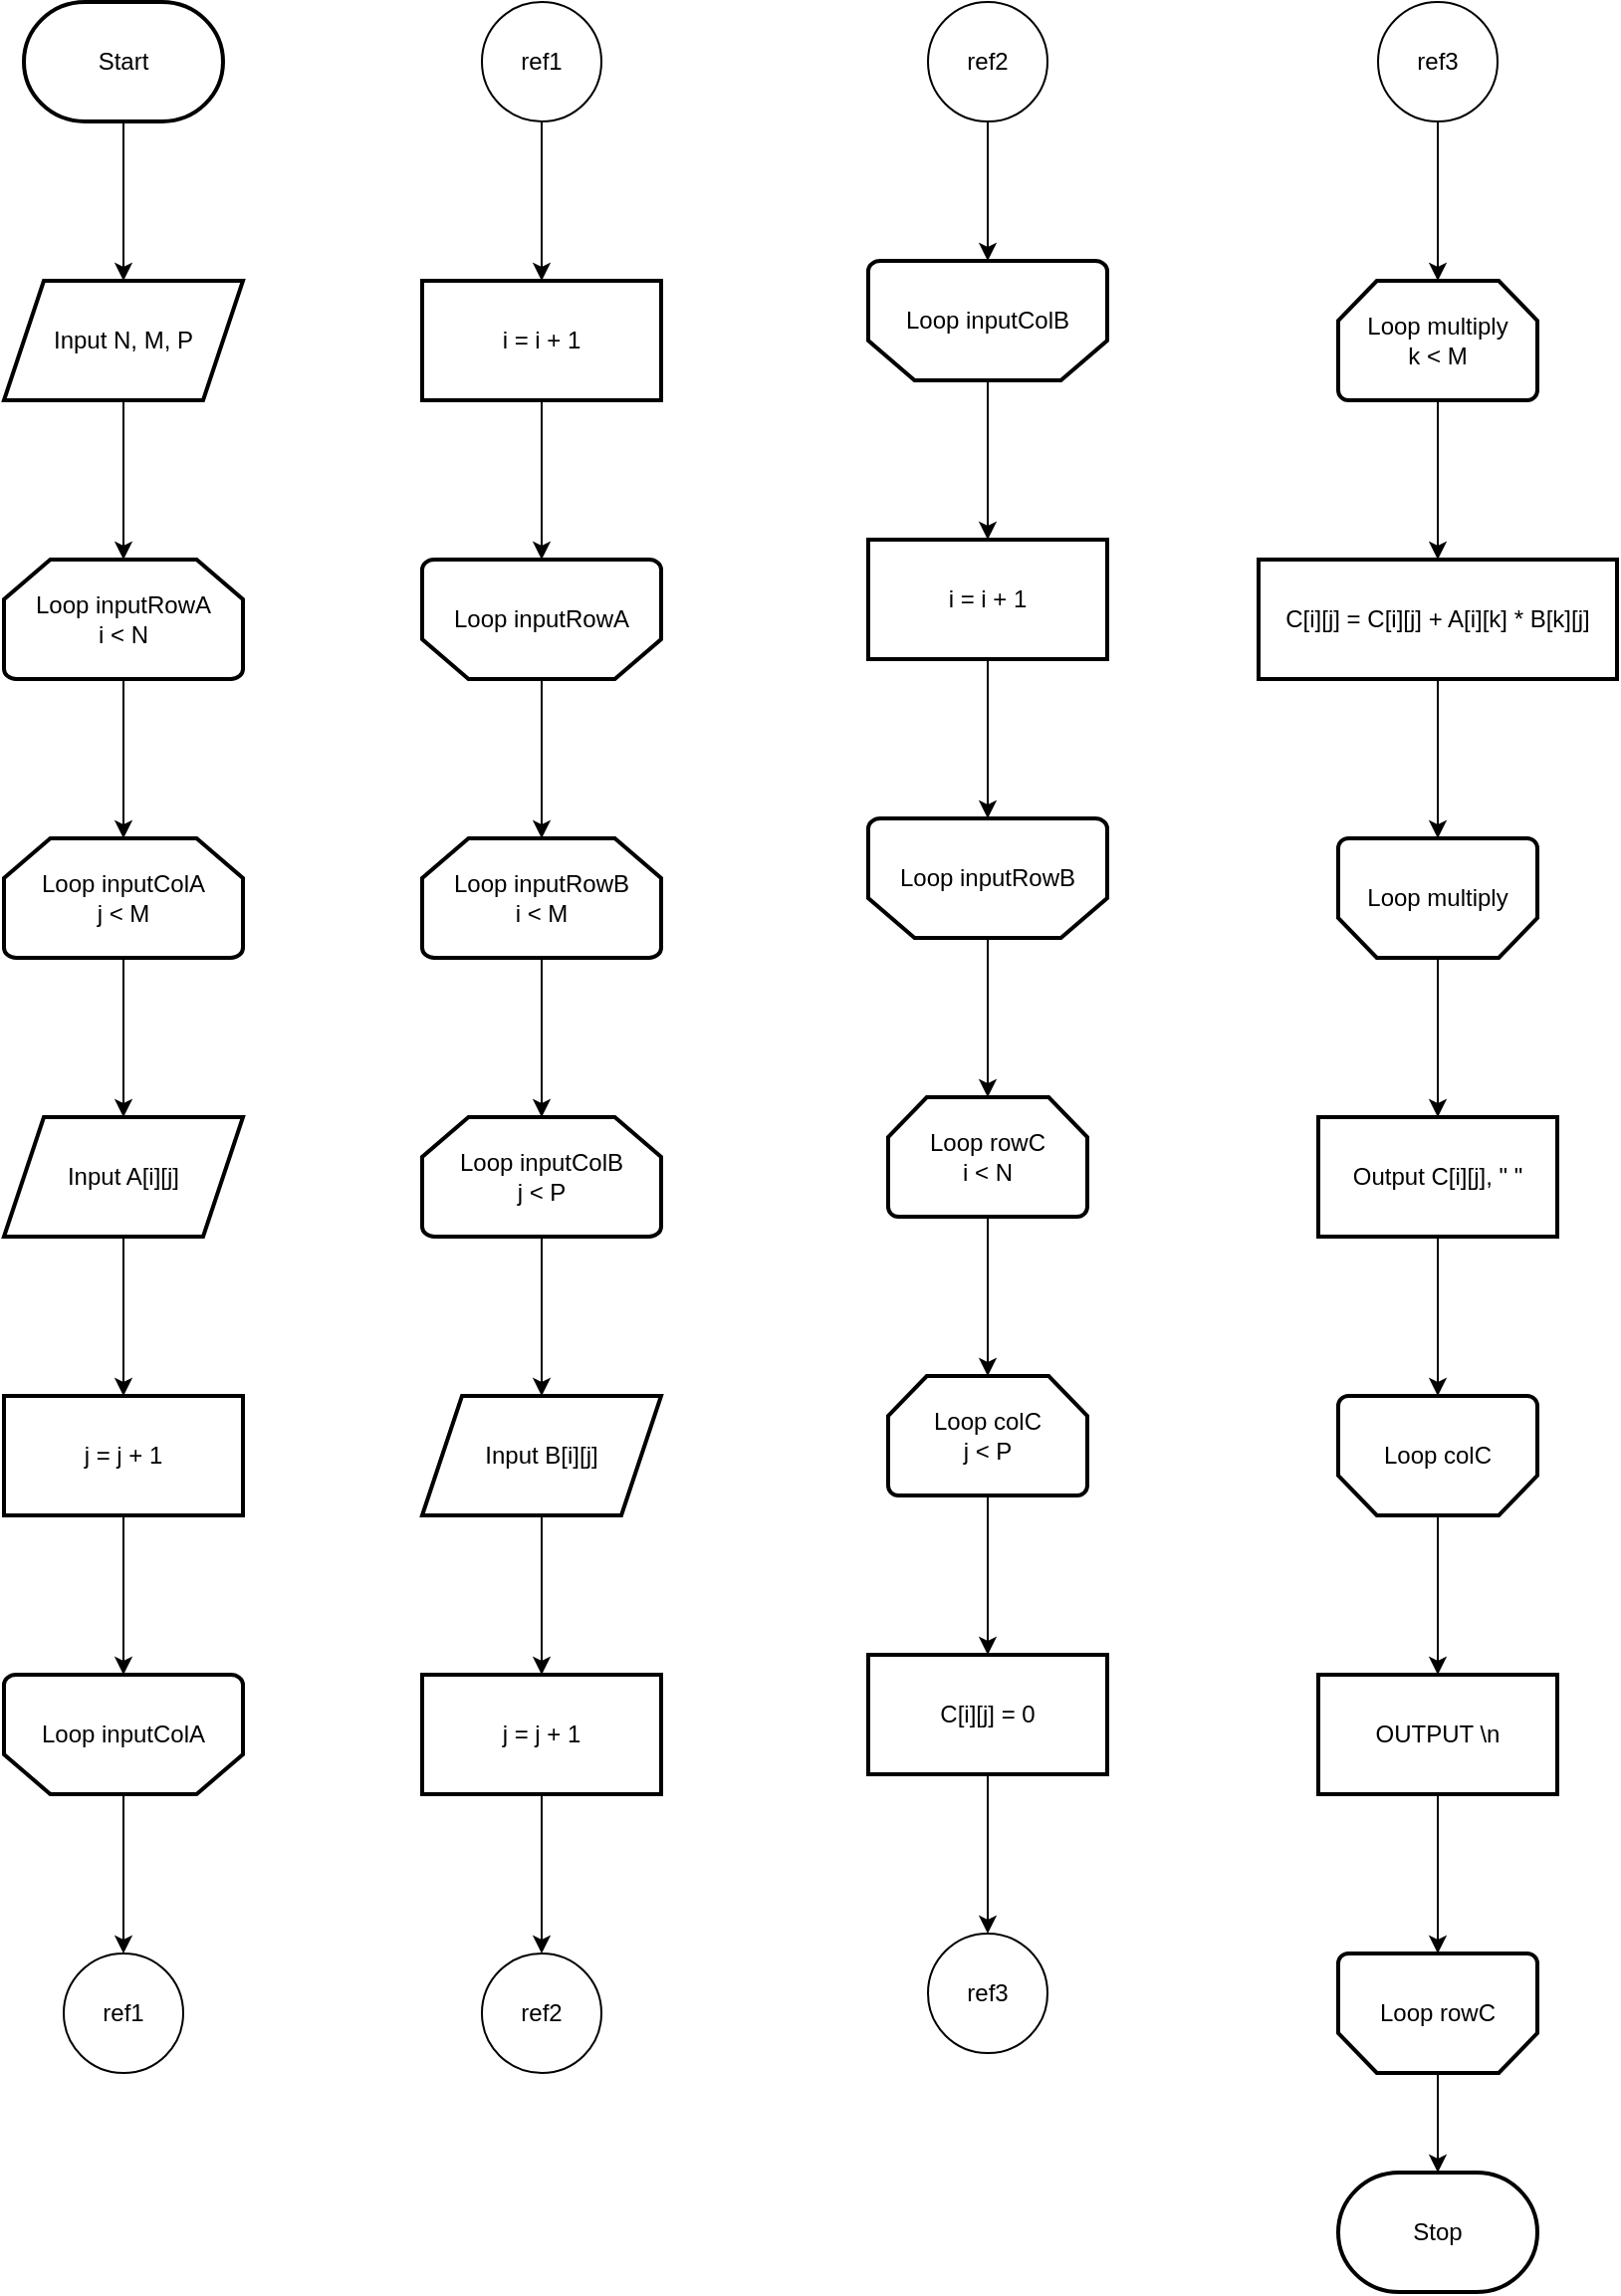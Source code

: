 <mxfile version="21.7.4" type="github">
  <diagram id="C5RBs43oDa-KdzZeNtuy" name="Page-1">
    <mxGraphModel dx="830" dy="523" grid="1" gridSize="10" guides="1" tooltips="1" connect="1" arrows="1" fold="1" page="1" pageScale="1" pageWidth="827" pageHeight="1169" math="0" shadow="0">
      <root>
        <mxCell id="WIyWlLk6GJQsqaUBKTNV-0" />
        <mxCell id="WIyWlLk6GJQsqaUBKTNV-1" parent="WIyWlLk6GJQsqaUBKTNV-0" />
        <mxCell id="HKxjh_wqK_dI9qvHyycY-36" value="" style="edgeStyle=orthogonalEdgeStyle;rounded=0;orthogonalLoop=1;jettySize=auto;html=1;" parent="WIyWlLk6GJQsqaUBKTNV-1" source="HKxjh_wqK_dI9qvHyycY-33" target="HKxjh_wqK_dI9qvHyycY-37" edge="1">
          <mxGeometry relative="1" as="geometry">
            <mxPoint x="70" y="290" as="targetPoint" />
          </mxGeometry>
        </mxCell>
        <mxCell id="HKxjh_wqK_dI9qvHyycY-33" value="Input N, M, P" style="shape=parallelogram;perimeter=parallelogramPerimeter;whiteSpace=wrap;html=1;fixedSize=1;strokeWidth=2;" parent="WIyWlLk6GJQsqaUBKTNV-1" vertex="1">
          <mxGeometry x="10" y="150" width="120" height="60" as="geometry" />
        </mxCell>
        <mxCell id="HKxjh_wqK_dI9qvHyycY-39" value="" style="edgeStyle=orthogonalEdgeStyle;rounded=0;orthogonalLoop=1;jettySize=auto;html=1;" parent="WIyWlLk6GJQsqaUBKTNV-1" source="HKxjh_wqK_dI9qvHyycY-37" target="HKxjh_wqK_dI9qvHyycY-40" edge="1">
          <mxGeometry relative="1" as="geometry">
            <mxPoint x="70" y="430" as="targetPoint" />
          </mxGeometry>
        </mxCell>
        <mxCell id="HKxjh_wqK_dI9qvHyycY-37" value="Loop inputRowA&lt;br&gt;i &amp;lt; N" style="strokeWidth=2;html=1;shape=mxgraph.flowchart.loop_limit;whiteSpace=wrap;" parent="WIyWlLk6GJQsqaUBKTNV-1" vertex="1">
          <mxGeometry x="10" y="290" width="120" height="60" as="geometry" />
        </mxCell>
        <mxCell id="HKxjh_wqK_dI9qvHyycY-42" value="" style="edgeStyle=orthogonalEdgeStyle;rounded=0;orthogonalLoop=1;jettySize=auto;html=1;" parent="WIyWlLk6GJQsqaUBKTNV-1" source="HKxjh_wqK_dI9qvHyycY-40" target="HKxjh_wqK_dI9qvHyycY-41" edge="1">
          <mxGeometry relative="1" as="geometry" />
        </mxCell>
        <mxCell id="HKxjh_wqK_dI9qvHyycY-40" value="Loop inputColA&lt;br&gt;j &amp;lt; M" style="strokeWidth=2;html=1;shape=mxgraph.flowchart.loop_limit;whiteSpace=wrap;" parent="WIyWlLk6GJQsqaUBKTNV-1" vertex="1">
          <mxGeometry x="10" y="430" width="120" height="60" as="geometry" />
        </mxCell>
        <mxCell id="7tl5TSwnwn83FbGlhzgR-7" value="" style="edgeStyle=orthogonalEdgeStyle;rounded=0;orthogonalLoop=1;jettySize=auto;html=1;" parent="WIyWlLk6GJQsqaUBKTNV-1" source="HKxjh_wqK_dI9qvHyycY-41" target="7tl5TSwnwn83FbGlhzgR-6" edge="1">
          <mxGeometry relative="1" as="geometry" />
        </mxCell>
        <mxCell id="HKxjh_wqK_dI9qvHyycY-41" value="Input A[i][j]" style="shape=parallelogram;perimeter=parallelogramPerimeter;whiteSpace=wrap;html=1;fixedSize=1;strokeWidth=2;" parent="WIyWlLk6GJQsqaUBKTNV-1" vertex="1">
          <mxGeometry x="10" y="570" width="120" height="60" as="geometry" />
        </mxCell>
        <mxCell id="7tl5TSwnwn83FbGlhzgR-9" value="" style="edgeStyle=orthogonalEdgeStyle;rounded=0;orthogonalLoop=1;jettySize=auto;html=1;" parent="WIyWlLk6GJQsqaUBKTNV-1" source="7tl5TSwnwn83FbGlhzgR-6" target="7tl5TSwnwn83FbGlhzgR-10" edge="1">
          <mxGeometry relative="1" as="geometry">
            <mxPoint x="70" y="850" as="targetPoint" />
          </mxGeometry>
        </mxCell>
        <mxCell id="7tl5TSwnwn83FbGlhzgR-6" value="j = j + 1" style="whiteSpace=wrap;html=1;strokeWidth=2;" parent="WIyWlLk6GJQsqaUBKTNV-1" vertex="1">
          <mxGeometry x="10" y="710" width="120" height="60" as="geometry" />
        </mxCell>
        <mxCell id="BlL5_unkoP82LWrU3UgC-6" value="" style="edgeStyle=orthogonalEdgeStyle;rounded=0;orthogonalLoop=1;jettySize=auto;html=1;" edge="1" parent="WIyWlLk6GJQsqaUBKTNV-1" source="7tl5TSwnwn83FbGlhzgR-10" target="BlL5_unkoP82LWrU3UgC-13">
          <mxGeometry relative="1" as="geometry">
            <mxPoint x="70" y="990.0" as="targetPoint" />
          </mxGeometry>
        </mxCell>
        <mxCell id="7tl5TSwnwn83FbGlhzgR-10" value="Loop inputColA" style="strokeWidth=2;html=1;shape=mxgraph.flowchart.loop_limit;whiteSpace=wrap;direction=west;" parent="WIyWlLk6GJQsqaUBKTNV-1" vertex="1">
          <mxGeometry x="10" y="850" width="120" height="60" as="geometry" />
        </mxCell>
        <mxCell id="7tl5TSwnwn83FbGlhzgR-14" value="" style="edgeStyle=orthogonalEdgeStyle;rounded=0;orthogonalLoop=1;jettySize=auto;html=1;" parent="WIyWlLk6GJQsqaUBKTNV-1" source="7tl5TSwnwn83FbGlhzgR-11" target="7tl5TSwnwn83FbGlhzgR-15" edge="1">
          <mxGeometry relative="1" as="geometry">
            <mxPoint x="280" y="290" as="targetPoint" />
          </mxGeometry>
        </mxCell>
        <mxCell id="7tl5TSwnwn83FbGlhzgR-11" value="i = i + 1" style="whiteSpace=wrap;html=1;strokeWidth=2;" parent="WIyWlLk6GJQsqaUBKTNV-1" vertex="1">
          <mxGeometry x="220" y="150" width="120" height="60" as="geometry" />
        </mxCell>
        <mxCell id="7tl5TSwnwn83FbGlhzgR-29" value="" style="edgeStyle=orthogonalEdgeStyle;rounded=0;orthogonalLoop=1;jettySize=auto;html=1;" parent="WIyWlLk6GJQsqaUBKTNV-1" source="7tl5TSwnwn83FbGlhzgR-15" target="7tl5TSwnwn83FbGlhzgR-17" edge="1">
          <mxGeometry relative="1" as="geometry" />
        </mxCell>
        <mxCell id="7tl5TSwnwn83FbGlhzgR-15" value="Loop inputRowA" style="strokeWidth=2;html=1;shape=mxgraph.flowchart.loop_limit;whiteSpace=wrap;direction=west;" parent="WIyWlLk6GJQsqaUBKTNV-1" vertex="1">
          <mxGeometry x="220" y="290" width="120" height="60" as="geometry" />
        </mxCell>
        <mxCell id="7tl5TSwnwn83FbGlhzgR-16" value="" style="edgeStyle=orthogonalEdgeStyle;rounded=0;orthogonalLoop=1;jettySize=auto;html=1;" parent="WIyWlLk6GJQsqaUBKTNV-1" source="7tl5TSwnwn83FbGlhzgR-17" target="7tl5TSwnwn83FbGlhzgR-19" edge="1">
          <mxGeometry relative="1" as="geometry">
            <mxPoint x="280" y="570" as="targetPoint" />
          </mxGeometry>
        </mxCell>
        <mxCell id="7tl5TSwnwn83FbGlhzgR-17" value="Loop inputRowB&lt;br&gt;i &amp;lt; M" style="strokeWidth=2;html=1;shape=mxgraph.flowchart.loop_limit;whiteSpace=wrap;" parent="WIyWlLk6GJQsqaUBKTNV-1" vertex="1">
          <mxGeometry x="220" y="430" width="120" height="60" as="geometry" />
        </mxCell>
        <mxCell id="7tl5TSwnwn83FbGlhzgR-18" value="" style="edgeStyle=orthogonalEdgeStyle;rounded=0;orthogonalLoop=1;jettySize=auto;html=1;" parent="WIyWlLk6GJQsqaUBKTNV-1" source="7tl5TSwnwn83FbGlhzgR-19" target="7tl5TSwnwn83FbGlhzgR-21" edge="1">
          <mxGeometry relative="1" as="geometry" />
        </mxCell>
        <mxCell id="7tl5TSwnwn83FbGlhzgR-19" value="Loop inputColB&lt;br&gt;j &amp;lt; P" style="strokeWidth=2;html=1;shape=mxgraph.flowchart.loop_limit;whiteSpace=wrap;" parent="WIyWlLk6GJQsqaUBKTNV-1" vertex="1">
          <mxGeometry x="220" y="570" width="120" height="60" as="geometry" />
        </mxCell>
        <mxCell id="7tl5TSwnwn83FbGlhzgR-20" value="" style="edgeStyle=orthogonalEdgeStyle;rounded=0;orthogonalLoop=1;jettySize=auto;html=1;" parent="WIyWlLk6GJQsqaUBKTNV-1" source="7tl5TSwnwn83FbGlhzgR-21" target="7tl5TSwnwn83FbGlhzgR-23" edge="1">
          <mxGeometry relative="1" as="geometry" />
        </mxCell>
        <mxCell id="7tl5TSwnwn83FbGlhzgR-21" value="Input B[i][j]" style="shape=parallelogram;perimeter=parallelogramPerimeter;whiteSpace=wrap;html=1;fixedSize=1;strokeWidth=2;" parent="WIyWlLk6GJQsqaUBKTNV-1" vertex="1">
          <mxGeometry x="220" y="710" width="120" height="60" as="geometry" />
        </mxCell>
        <mxCell id="BlL5_unkoP82LWrU3UgC-19" value="" style="edgeStyle=orthogonalEdgeStyle;rounded=0;orthogonalLoop=1;jettySize=auto;html=1;" edge="1" parent="WIyWlLk6GJQsqaUBKTNV-1" source="7tl5TSwnwn83FbGlhzgR-23" target="BlL5_unkoP82LWrU3UgC-20">
          <mxGeometry relative="1" as="geometry">
            <mxPoint x="280" y="980" as="targetPoint" />
          </mxGeometry>
        </mxCell>
        <mxCell id="7tl5TSwnwn83FbGlhzgR-23" value="j = j + 1" style="whiteSpace=wrap;html=1;strokeWidth=2;" parent="WIyWlLk6GJQsqaUBKTNV-1" vertex="1">
          <mxGeometry x="220" y="850" width="120" height="60" as="geometry" />
        </mxCell>
        <mxCell id="7tl5TSwnwn83FbGlhzgR-24" value="" style="edgeStyle=orthogonalEdgeStyle;rounded=0;orthogonalLoop=1;jettySize=auto;html=1;" parent="WIyWlLk6GJQsqaUBKTNV-1" source="7tl5TSwnwn83FbGlhzgR-25" target="7tl5TSwnwn83FbGlhzgR-27" edge="1">
          <mxGeometry relative="1" as="geometry" />
        </mxCell>
        <mxCell id="7tl5TSwnwn83FbGlhzgR-25" value="Loop inputColB" style="strokeWidth=2;html=1;shape=mxgraph.flowchart.loop_limit;whiteSpace=wrap;direction=west;" parent="WIyWlLk6GJQsqaUBKTNV-1" vertex="1">
          <mxGeometry x="444" y="140" width="120" height="60" as="geometry" />
        </mxCell>
        <mxCell id="7tl5TSwnwn83FbGlhzgR-26" value="" style="edgeStyle=orthogonalEdgeStyle;rounded=0;orthogonalLoop=1;jettySize=auto;html=1;" parent="WIyWlLk6GJQsqaUBKTNV-1" source="7tl5TSwnwn83FbGlhzgR-27" target="7tl5TSwnwn83FbGlhzgR-28" edge="1">
          <mxGeometry relative="1" as="geometry">
            <mxPoint x="504" y="420" as="targetPoint" />
          </mxGeometry>
        </mxCell>
        <mxCell id="7tl5TSwnwn83FbGlhzgR-27" value="i = i + 1" style="whiteSpace=wrap;html=1;strokeWidth=2;" parent="WIyWlLk6GJQsqaUBKTNV-1" vertex="1">
          <mxGeometry x="444" y="280" width="120" height="60" as="geometry" />
        </mxCell>
        <mxCell id="7tl5TSwnwn83FbGlhzgR-31" value="" style="edgeStyle=orthogonalEdgeStyle;rounded=0;orthogonalLoop=1;jettySize=auto;html=1;" parent="WIyWlLk6GJQsqaUBKTNV-1" source="7tl5TSwnwn83FbGlhzgR-28" target="7tl5TSwnwn83FbGlhzgR-30" edge="1">
          <mxGeometry relative="1" as="geometry" />
        </mxCell>
        <mxCell id="7tl5TSwnwn83FbGlhzgR-28" value="Loop inputRowB" style="strokeWidth=2;html=1;shape=mxgraph.flowchart.loop_limit;whiteSpace=wrap;direction=west;" parent="WIyWlLk6GJQsqaUBKTNV-1" vertex="1">
          <mxGeometry x="444" y="420" width="120" height="60" as="geometry" />
        </mxCell>
        <mxCell id="7tl5TSwnwn83FbGlhzgR-33" value="" style="edgeStyle=orthogonalEdgeStyle;rounded=0;orthogonalLoop=1;jettySize=auto;html=1;" parent="WIyWlLk6GJQsqaUBKTNV-1" source="7tl5TSwnwn83FbGlhzgR-30" target="7tl5TSwnwn83FbGlhzgR-32" edge="1">
          <mxGeometry relative="1" as="geometry" />
        </mxCell>
        <mxCell id="7tl5TSwnwn83FbGlhzgR-30" value="Loop rowC&lt;br&gt;i &amp;lt; N" style="strokeWidth=2;html=1;shape=mxgraph.flowchart.loop_limit;whiteSpace=wrap;direction=east;" parent="WIyWlLk6GJQsqaUBKTNV-1" vertex="1">
          <mxGeometry x="454" y="560" width="100" height="60" as="geometry" />
        </mxCell>
        <mxCell id="7tl5TSwnwn83FbGlhzgR-35" value="" style="edgeStyle=orthogonalEdgeStyle;rounded=0;orthogonalLoop=1;jettySize=auto;html=1;" parent="WIyWlLk6GJQsqaUBKTNV-1" source="7tl5TSwnwn83FbGlhzgR-32" target="7tl5TSwnwn83FbGlhzgR-34" edge="1">
          <mxGeometry relative="1" as="geometry" />
        </mxCell>
        <mxCell id="7tl5TSwnwn83FbGlhzgR-32" value="Loop colC&lt;br&gt;j &amp;lt; P" style="strokeWidth=2;html=1;shape=mxgraph.flowchart.loop_limit;whiteSpace=wrap;direction=east;" parent="WIyWlLk6GJQsqaUBKTNV-1" vertex="1">
          <mxGeometry x="454" y="700" width="100" height="60" as="geometry" />
        </mxCell>
        <mxCell id="BlL5_unkoP82LWrU3UgC-26" value="" style="edgeStyle=orthogonalEdgeStyle;rounded=0;orthogonalLoop=1;jettySize=auto;html=1;" edge="1" parent="WIyWlLk6GJQsqaUBKTNV-1" source="7tl5TSwnwn83FbGlhzgR-34" target="BlL5_unkoP82LWrU3UgC-27">
          <mxGeometry relative="1" as="geometry">
            <mxPoint x="504" y="970" as="targetPoint" />
          </mxGeometry>
        </mxCell>
        <mxCell id="7tl5TSwnwn83FbGlhzgR-34" value="C[i][j] = 0" style="whiteSpace=wrap;html=1;strokeWidth=2;" parent="WIyWlLk6GJQsqaUBKTNV-1" vertex="1">
          <mxGeometry x="444" y="840" width="120" height="60" as="geometry" />
        </mxCell>
        <mxCell id="7tl5TSwnwn83FbGlhzgR-42" value="" style="edgeStyle=orthogonalEdgeStyle;rounded=0;orthogonalLoop=1;jettySize=auto;html=1;" parent="WIyWlLk6GJQsqaUBKTNV-1" source="7tl5TSwnwn83FbGlhzgR-40" target="7tl5TSwnwn83FbGlhzgR-41" edge="1">
          <mxGeometry relative="1" as="geometry" />
        </mxCell>
        <mxCell id="7tl5TSwnwn83FbGlhzgR-40" value="Loop multiply&lt;br&gt;k &amp;lt; M" style="strokeWidth=2;html=1;shape=mxgraph.flowchart.loop_limit;whiteSpace=wrap;" parent="WIyWlLk6GJQsqaUBKTNV-1" vertex="1">
          <mxGeometry x="680" y="150" width="100" height="60" as="geometry" />
        </mxCell>
        <mxCell id="7tl5TSwnwn83FbGlhzgR-44" value="" style="edgeStyle=orthogonalEdgeStyle;rounded=0;orthogonalLoop=1;jettySize=auto;html=1;" parent="WIyWlLk6GJQsqaUBKTNV-1" source="7tl5TSwnwn83FbGlhzgR-41" target="7tl5TSwnwn83FbGlhzgR-45" edge="1">
          <mxGeometry relative="1" as="geometry">
            <mxPoint x="730" y="430.0" as="targetPoint" />
          </mxGeometry>
        </mxCell>
        <mxCell id="7tl5TSwnwn83FbGlhzgR-41" value="C[i][j] = C[i][j] + A[i][k] * B[k][j]" style="whiteSpace=wrap;html=1;strokeWidth=2;" parent="WIyWlLk6GJQsqaUBKTNV-1" vertex="1">
          <mxGeometry x="640" y="290" width="180" height="60" as="geometry" />
        </mxCell>
        <mxCell id="7tl5TSwnwn83FbGlhzgR-47" value="" style="edgeStyle=orthogonalEdgeStyle;rounded=0;orthogonalLoop=1;jettySize=auto;html=1;" parent="WIyWlLk6GJQsqaUBKTNV-1" source="7tl5TSwnwn83FbGlhzgR-45" target="7tl5TSwnwn83FbGlhzgR-46" edge="1">
          <mxGeometry relative="1" as="geometry" />
        </mxCell>
        <mxCell id="7tl5TSwnwn83FbGlhzgR-45" value="Loop multiply" style="strokeWidth=2;html=1;shape=mxgraph.flowchart.loop_limit;whiteSpace=wrap;direction=west;" parent="WIyWlLk6GJQsqaUBKTNV-1" vertex="1">
          <mxGeometry x="680" y="430.0" width="100" height="60" as="geometry" />
        </mxCell>
        <mxCell id="7tl5TSwnwn83FbGlhzgR-49" value="" style="edgeStyle=orthogonalEdgeStyle;rounded=0;orthogonalLoop=1;jettySize=auto;html=1;" parent="WIyWlLk6GJQsqaUBKTNV-1" source="7tl5TSwnwn83FbGlhzgR-46" target="7tl5TSwnwn83FbGlhzgR-50" edge="1">
          <mxGeometry relative="1" as="geometry">
            <mxPoint x="730" y="710.0" as="targetPoint" />
          </mxGeometry>
        </mxCell>
        <mxCell id="7tl5TSwnwn83FbGlhzgR-46" value="Output C[i][j], &quot; &quot;" style="whiteSpace=wrap;html=1;strokeWidth=2;" parent="WIyWlLk6GJQsqaUBKTNV-1" vertex="1">
          <mxGeometry x="670" y="570.0" width="120" height="60" as="geometry" />
        </mxCell>
        <mxCell id="7tl5TSwnwn83FbGlhzgR-52" value="" style="edgeStyle=orthogonalEdgeStyle;rounded=0;orthogonalLoop=1;jettySize=auto;html=1;" parent="WIyWlLk6GJQsqaUBKTNV-1" source="7tl5TSwnwn83FbGlhzgR-50" target="7tl5TSwnwn83FbGlhzgR-51" edge="1">
          <mxGeometry relative="1" as="geometry" />
        </mxCell>
        <mxCell id="7tl5TSwnwn83FbGlhzgR-50" value="Loop colC" style="strokeWidth=2;html=1;shape=mxgraph.flowchart.loop_limit;whiteSpace=wrap;direction=west;" parent="WIyWlLk6GJQsqaUBKTNV-1" vertex="1">
          <mxGeometry x="680" y="710.0" width="100" height="60" as="geometry" />
        </mxCell>
        <mxCell id="7tl5TSwnwn83FbGlhzgR-54" value="" style="edgeStyle=orthogonalEdgeStyle;rounded=0;orthogonalLoop=1;jettySize=auto;html=1;" parent="WIyWlLk6GJQsqaUBKTNV-1" source="7tl5TSwnwn83FbGlhzgR-51" target="7tl5TSwnwn83FbGlhzgR-55" edge="1">
          <mxGeometry relative="1" as="geometry">
            <mxPoint x="730" y="990" as="targetPoint" />
          </mxGeometry>
        </mxCell>
        <mxCell id="7tl5TSwnwn83FbGlhzgR-51" value="OUTPUT \n" style="whiteSpace=wrap;html=1;strokeWidth=2;" parent="WIyWlLk6GJQsqaUBKTNV-1" vertex="1">
          <mxGeometry x="670" y="850.0" width="120" height="60" as="geometry" />
        </mxCell>
        <mxCell id="7tl5TSwnwn83FbGlhzgR-57" value="" style="edgeStyle=orthogonalEdgeStyle;rounded=0;orthogonalLoop=1;jettySize=auto;html=1;" parent="WIyWlLk6GJQsqaUBKTNV-1" source="7tl5TSwnwn83FbGlhzgR-55" target="7tl5TSwnwn83FbGlhzgR-59" edge="1">
          <mxGeometry relative="1" as="geometry">
            <mxPoint x="730" y="1100" as="targetPoint" />
          </mxGeometry>
        </mxCell>
        <mxCell id="7tl5TSwnwn83FbGlhzgR-55" value="Loop rowC" style="strokeWidth=2;html=1;shape=mxgraph.flowchart.loop_limit;whiteSpace=wrap;direction=west;" parent="WIyWlLk6GJQsqaUBKTNV-1" vertex="1">
          <mxGeometry x="680" y="990" width="100" height="60" as="geometry" />
        </mxCell>
        <mxCell id="7tl5TSwnwn83FbGlhzgR-59" value="Stop" style="strokeWidth=2;html=1;shape=mxgraph.flowchart.terminator;whiteSpace=wrap;" parent="WIyWlLk6GJQsqaUBKTNV-1" vertex="1">
          <mxGeometry x="680" y="1100" width="100" height="60" as="geometry" />
        </mxCell>
        <mxCell id="7tl5TSwnwn83FbGlhzgR-62" value="" style="edgeStyle=orthogonalEdgeStyle;rounded=0;orthogonalLoop=1;jettySize=auto;html=1;" parent="WIyWlLk6GJQsqaUBKTNV-1" source="7tl5TSwnwn83FbGlhzgR-60" target="HKxjh_wqK_dI9qvHyycY-33" edge="1">
          <mxGeometry relative="1" as="geometry" />
        </mxCell>
        <mxCell id="7tl5TSwnwn83FbGlhzgR-60" value="Start" style="strokeWidth=2;html=1;shape=mxgraph.flowchart.terminator;whiteSpace=wrap;" parent="WIyWlLk6GJQsqaUBKTNV-1" vertex="1">
          <mxGeometry x="20" y="10" width="100" height="60" as="geometry" />
        </mxCell>
        <mxCell id="BlL5_unkoP82LWrU3UgC-13" value="ref1" style="ellipse;whiteSpace=wrap;html=1;aspect=fixed;" vertex="1" parent="WIyWlLk6GJQsqaUBKTNV-1">
          <mxGeometry x="40" y="990" width="60" height="60" as="geometry" />
        </mxCell>
        <mxCell id="BlL5_unkoP82LWrU3UgC-17" value="" style="edgeStyle=orthogonalEdgeStyle;rounded=0;orthogonalLoop=1;jettySize=auto;html=1;" edge="1" parent="WIyWlLk6GJQsqaUBKTNV-1" source="BlL5_unkoP82LWrU3UgC-16" target="7tl5TSwnwn83FbGlhzgR-11">
          <mxGeometry relative="1" as="geometry" />
        </mxCell>
        <mxCell id="BlL5_unkoP82LWrU3UgC-16" value="ref1" style="ellipse;whiteSpace=wrap;html=1;aspect=fixed;" vertex="1" parent="WIyWlLk6GJQsqaUBKTNV-1">
          <mxGeometry x="250" y="10" width="60" height="60" as="geometry" />
        </mxCell>
        <mxCell id="BlL5_unkoP82LWrU3UgC-20" value="ref2" style="ellipse;whiteSpace=wrap;html=1;aspect=fixed;" vertex="1" parent="WIyWlLk6GJQsqaUBKTNV-1">
          <mxGeometry x="250" y="990" width="60" height="60" as="geometry" />
        </mxCell>
        <mxCell id="BlL5_unkoP82LWrU3UgC-24" value="" style="edgeStyle=orthogonalEdgeStyle;rounded=0;orthogonalLoop=1;jettySize=auto;html=1;" edge="1" parent="WIyWlLk6GJQsqaUBKTNV-1" source="BlL5_unkoP82LWrU3UgC-23" target="7tl5TSwnwn83FbGlhzgR-25">
          <mxGeometry relative="1" as="geometry" />
        </mxCell>
        <mxCell id="BlL5_unkoP82LWrU3UgC-23" value="ref2" style="ellipse;whiteSpace=wrap;html=1;aspect=fixed;" vertex="1" parent="WIyWlLk6GJQsqaUBKTNV-1">
          <mxGeometry x="474" y="10" width="60" height="60" as="geometry" />
        </mxCell>
        <mxCell id="BlL5_unkoP82LWrU3UgC-27" value="ref3" style="ellipse;whiteSpace=wrap;html=1;aspect=fixed;" vertex="1" parent="WIyWlLk6GJQsqaUBKTNV-1">
          <mxGeometry x="474" y="980" width="60" height="60" as="geometry" />
        </mxCell>
        <mxCell id="BlL5_unkoP82LWrU3UgC-31" value="" style="edgeStyle=orthogonalEdgeStyle;rounded=0;orthogonalLoop=1;jettySize=auto;html=1;" edge="1" parent="WIyWlLk6GJQsqaUBKTNV-1" source="BlL5_unkoP82LWrU3UgC-30" target="7tl5TSwnwn83FbGlhzgR-40">
          <mxGeometry relative="1" as="geometry" />
        </mxCell>
        <mxCell id="BlL5_unkoP82LWrU3UgC-30" value="ref3" style="ellipse;whiteSpace=wrap;html=1;aspect=fixed;" vertex="1" parent="WIyWlLk6GJQsqaUBKTNV-1">
          <mxGeometry x="700" y="10" width="60" height="60" as="geometry" />
        </mxCell>
      </root>
    </mxGraphModel>
  </diagram>
</mxfile>
